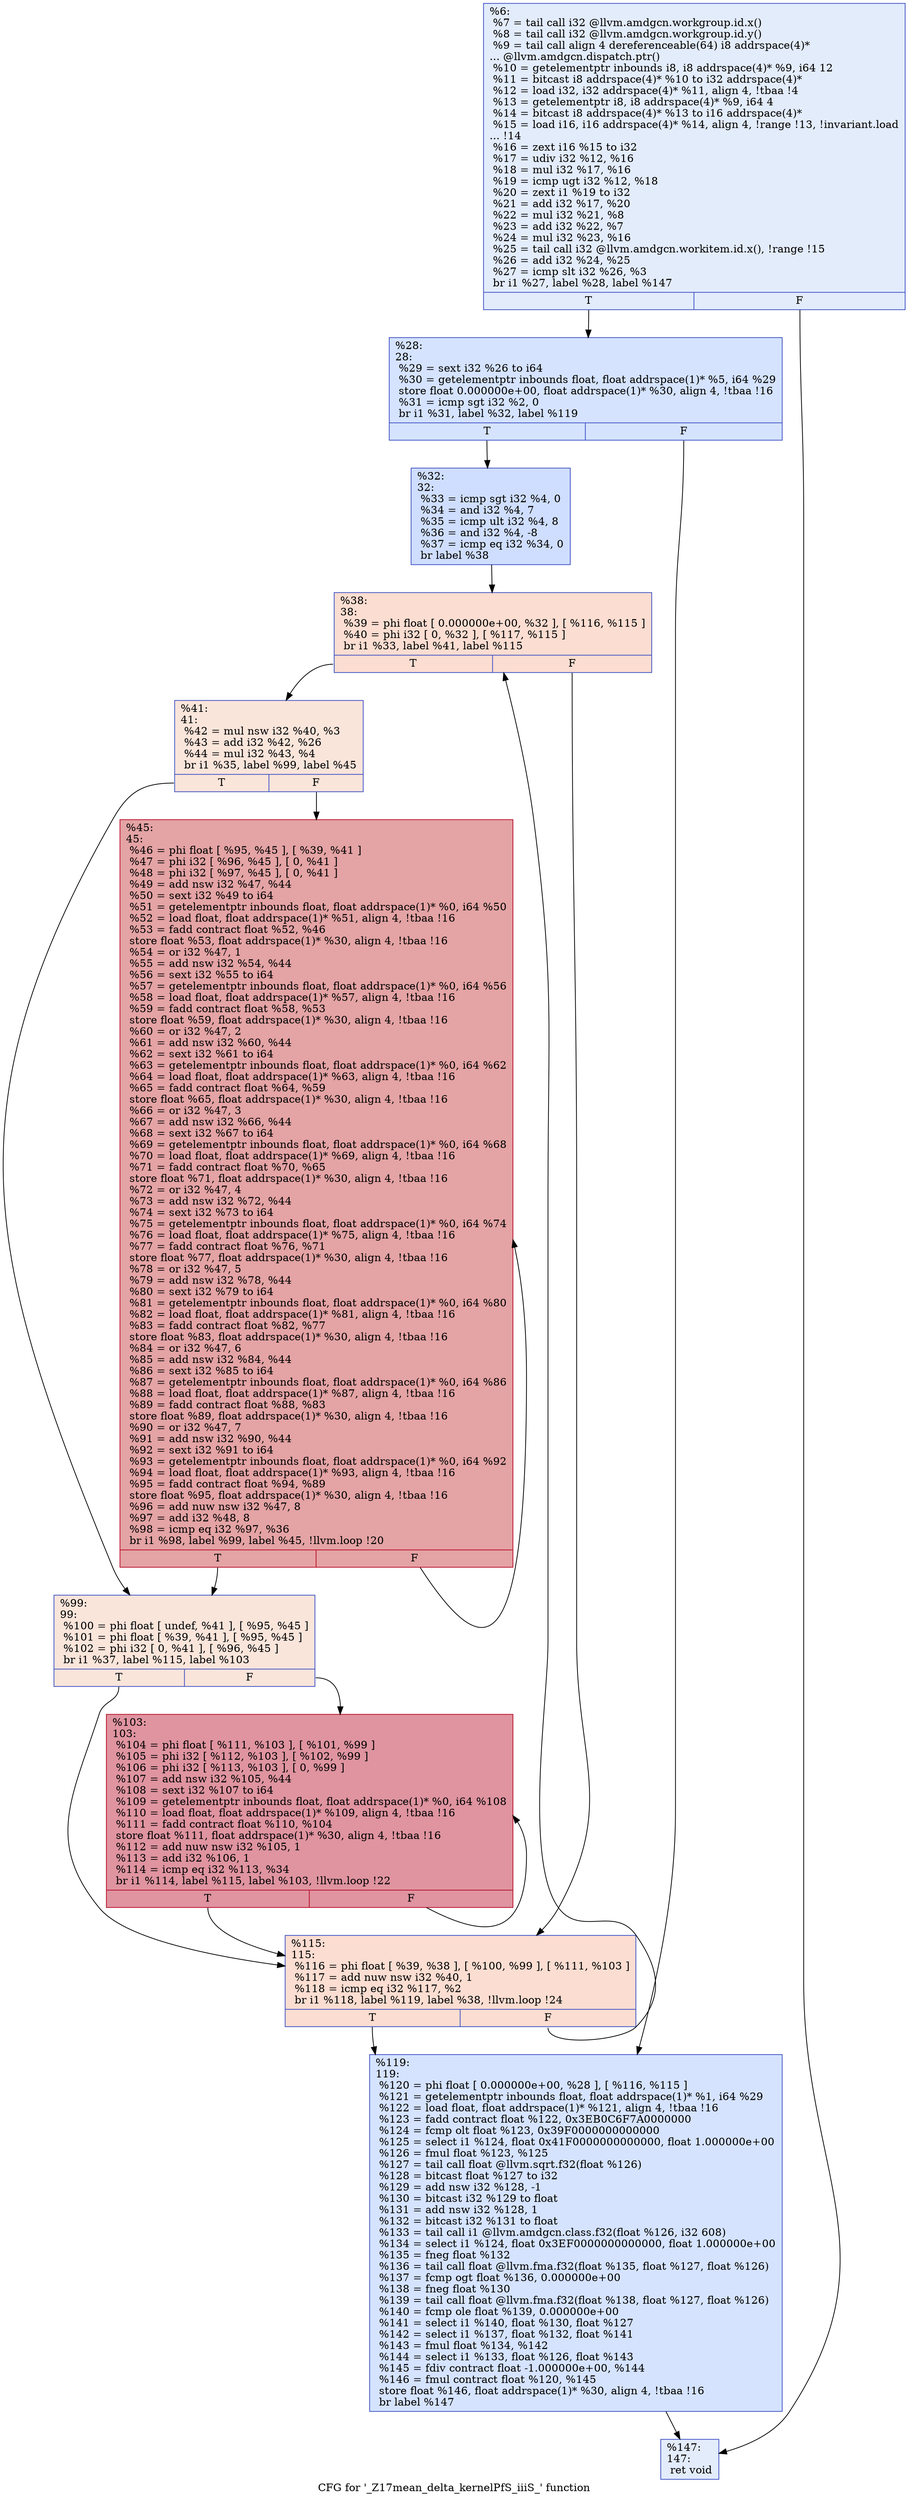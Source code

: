 digraph "CFG for '_Z17mean_delta_kernelPfS_iiiS_' function" {
	label="CFG for '_Z17mean_delta_kernelPfS_iiiS_' function";

	Node0x545cea0 [shape=record,color="#3d50c3ff", style=filled, fillcolor="#bfd3f670",label="{%6:\l  %7 = tail call i32 @llvm.amdgcn.workgroup.id.x()\l  %8 = tail call i32 @llvm.amdgcn.workgroup.id.y()\l  %9 = tail call align 4 dereferenceable(64) i8 addrspace(4)*\l... @llvm.amdgcn.dispatch.ptr()\l  %10 = getelementptr inbounds i8, i8 addrspace(4)* %9, i64 12\l  %11 = bitcast i8 addrspace(4)* %10 to i32 addrspace(4)*\l  %12 = load i32, i32 addrspace(4)* %11, align 4, !tbaa !4\l  %13 = getelementptr i8, i8 addrspace(4)* %9, i64 4\l  %14 = bitcast i8 addrspace(4)* %13 to i16 addrspace(4)*\l  %15 = load i16, i16 addrspace(4)* %14, align 4, !range !13, !invariant.load\l... !14\l  %16 = zext i16 %15 to i32\l  %17 = udiv i32 %12, %16\l  %18 = mul i32 %17, %16\l  %19 = icmp ugt i32 %12, %18\l  %20 = zext i1 %19 to i32\l  %21 = add i32 %17, %20\l  %22 = mul i32 %21, %8\l  %23 = add i32 %22, %7\l  %24 = mul i32 %23, %16\l  %25 = tail call i32 @llvm.amdgcn.workitem.id.x(), !range !15\l  %26 = add i32 %24, %25\l  %27 = icmp slt i32 %26, %3\l  br i1 %27, label %28, label %147\l|{<s0>T|<s1>F}}"];
	Node0x545cea0:s0 -> Node0x545f6b0;
	Node0x545cea0:s1 -> Node0x545f740;
	Node0x545f6b0 [shape=record,color="#3d50c3ff", style=filled, fillcolor="#a1c0ff70",label="{%28:\l28:                                               \l  %29 = sext i32 %26 to i64\l  %30 = getelementptr inbounds float, float addrspace(1)* %5, i64 %29\l  store float 0.000000e+00, float addrspace(1)* %30, align 4, !tbaa !16\l  %31 = icmp sgt i32 %2, 0\l  br i1 %31, label %32, label %119\l|{<s0>T|<s1>F}}"];
	Node0x545f6b0:s0 -> Node0x5460600;
	Node0x545f6b0:s1 -> Node0x5460690;
	Node0x5460600 [shape=record,color="#3d50c3ff", style=filled, fillcolor="#93b5fe70",label="{%32:\l32:                                               \l  %33 = icmp sgt i32 %4, 0\l  %34 = and i32 %4, 7\l  %35 = icmp ult i32 %4, 8\l  %36 = and i32 %4, -8\l  %37 = icmp eq i32 %34, 0\l  br label %38\l}"];
	Node0x5460600 -> Node0x5460c50;
	Node0x5460c50 [shape=record,color="#3d50c3ff", style=filled, fillcolor="#f7b39670",label="{%38:\l38:                                               \l  %39 = phi float [ 0.000000e+00, %32 ], [ %116, %115 ]\l  %40 = phi i32 [ 0, %32 ], [ %117, %115 ]\l  br i1 %33, label %41, label %115\l|{<s0>T|<s1>F}}"];
	Node0x5460c50:s0 -> Node0x5460fa0;
	Node0x5460c50:s1 -> Node0x5460d40;
	Node0x5460fa0 [shape=record,color="#3d50c3ff", style=filled, fillcolor="#f4c5ad70",label="{%41:\l41:                                               \l  %42 = mul nsw i32 %40, %3\l  %43 = add i32 %42, %26\l  %44 = mul i32 %43, %4\l  br i1 %35, label %99, label %45\l|{<s0>T|<s1>F}}"];
	Node0x5460fa0:s0 -> Node0x5461290;
	Node0x5460fa0:s1 -> Node0x54612e0;
	Node0x54612e0 [shape=record,color="#b70d28ff", style=filled, fillcolor="#c32e3170",label="{%45:\l45:                                               \l  %46 = phi float [ %95, %45 ], [ %39, %41 ]\l  %47 = phi i32 [ %96, %45 ], [ 0, %41 ]\l  %48 = phi i32 [ %97, %45 ], [ 0, %41 ]\l  %49 = add nsw i32 %47, %44\l  %50 = sext i32 %49 to i64\l  %51 = getelementptr inbounds float, float addrspace(1)* %0, i64 %50\l  %52 = load float, float addrspace(1)* %51, align 4, !tbaa !16\l  %53 = fadd contract float %52, %46\l  store float %53, float addrspace(1)* %30, align 4, !tbaa !16\l  %54 = or i32 %47, 1\l  %55 = add nsw i32 %54, %44\l  %56 = sext i32 %55 to i64\l  %57 = getelementptr inbounds float, float addrspace(1)* %0, i64 %56\l  %58 = load float, float addrspace(1)* %57, align 4, !tbaa !16\l  %59 = fadd contract float %58, %53\l  store float %59, float addrspace(1)* %30, align 4, !tbaa !16\l  %60 = or i32 %47, 2\l  %61 = add nsw i32 %60, %44\l  %62 = sext i32 %61 to i64\l  %63 = getelementptr inbounds float, float addrspace(1)* %0, i64 %62\l  %64 = load float, float addrspace(1)* %63, align 4, !tbaa !16\l  %65 = fadd contract float %64, %59\l  store float %65, float addrspace(1)* %30, align 4, !tbaa !16\l  %66 = or i32 %47, 3\l  %67 = add nsw i32 %66, %44\l  %68 = sext i32 %67 to i64\l  %69 = getelementptr inbounds float, float addrspace(1)* %0, i64 %68\l  %70 = load float, float addrspace(1)* %69, align 4, !tbaa !16\l  %71 = fadd contract float %70, %65\l  store float %71, float addrspace(1)* %30, align 4, !tbaa !16\l  %72 = or i32 %47, 4\l  %73 = add nsw i32 %72, %44\l  %74 = sext i32 %73 to i64\l  %75 = getelementptr inbounds float, float addrspace(1)* %0, i64 %74\l  %76 = load float, float addrspace(1)* %75, align 4, !tbaa !16\l  %77 = fadd contract float %76, %71\l  store float %77, float addrspace(1)* %30, align 4, !tbaa !16\l  %78 = or i32 %47, 5\l  %79 = add nsw i32 %78, %44\l  %80 = sext i32 %79 to i64\l  %81 = getelementptr inbounds float, float addrspace(1)* %0, i64 %80\l  %82 = load float, float addrspace(1)* %81, align 4, !tbaa !16\l  %83 = fadd contract float %82, %77\l  store float %83, float addrspace(1)* %30, align 4, !tbaa !16\l  %84 = or i32 %47, 6\l  %85 = add nsw i32 %84, %44\l  %86 = sext i32 %85 to i64\l  %87 = getelementptr inbounds float, float addrspace(1)* %0, i64 %86\l  %88 = load float, float addrspace(1)* %87, align 4, !tbaa !16\l  %89 = fadd contract float %88, %83\l  store float %89, float addrspace(1)* %30, align 4, !tbaa !16\l  %90 = or i32 %47, 7\l  %91 = add nsw i32 %90, %44\l  %92 = sext i32 %91 to i64\l  %93 = getelementptr inbounds float, float addrspace(1)* %0, i64 %92\l  %94 = load float, float addrspace(1)* %93, align 4, !tbaa !16\l  %95 = fadd contract float %94, %89\l  store float %95, float addrspace(1)* %30, align 4, !tbaa !16\l  %96 = add nuw nsw i32 %47, 8\l  %97 = add i32 %48, 8\l  %98 = icmp eq i32 %97, %36\l  br i1 %98, label %99, label %45, !llvm.loop !20\l|{<s0>T|<s1>F}}"];
	Node0x54612e0:s0 -> Node0x5461290;
	Node0x54612e0:s1 -> Node0x54612e0;
	Node0x5461290 [shape=record,color="#3d50c3ff", style=filled, fillcolor="#f4c5ad70",label="{%99:\l99:                                               \l  %100 = phi float [ undef, %41 ], [ %95, %45 ]\l  %101 = phi float [ %39, %41 ], [ %95, %45 ]\l  %102 = phi i32 [ 0, %41 ], [ %96, %45 ]\l  br i1 %37, label %115, label %103\l|{<s0>T|<s1>F}}"];
	Node0x5461290:s0 -> Node0x5460d40;
	Node0x5461290:s1 -> Node0x5464710;
	Node0x5464710 [shape=record,color="#b70d28ff", style=filled, fillcolor="#b70d2870",label="{%103:\l103:                                              \l  %104 = phi float [ %111, %103 ], [ %101, %99 ]\l  %105 = phi i32 [ %112, %103 ], [ %102, %99 ]\l  %106 = phi i32 [ %113, %103 ], [ 0, %99 ]\l  %107 = add nsw i32 %105, %44\l  %108 = sext i32 %107 to i64\l  %109 = getelementptr inbounds float, float addrspace(1)* %0, i64 %108\l  %110 = load float, float addrspace(1)* %109, align 4, !tbaa !16\l  %111 = fadd contract float %110, %104\l  store float %111, float addrspace(1)* %30, align 4, !tbaa !16\l  %112 = add nuw nsw i32 %105, 1\l  %113 = add i32 %106, 1\l  %114 = icmp eq i32 %113, %34\l  br i1 %114, label %115, label %103, !llvm.loop !22\l|{<s0>T|<s1>F}}"];
	Node0x5464710:s0 -> Node0x5460d40;
	Node0x5464710:s1 -> Node0x5464710;
	Node0x5460d40 [shape=record,color="#3d50c3ff", style=filled, fillcolor="#f7b39670",label="{%115:\l115:                                              \l  %116 = phi float [ %39, %38 ], [ %100, %99 ], [ %111, %103 ]\l  %117 = add nuw nsw i32 %40, 1\l  %118 = icmp eq i32 %117, %2\l  br i1 %118, label %119, label %38, !llvm.loop !24\l|{<s0>T|<s1>F}}"];
	Node0x5460d40:s0 -> Node0x5460690;
	Node0x5460d40:s1 -> Node0x5460c50;
	Node0x5460690 [shape=record,color="#3d50c3ff", style=filled, fillcolor="#a1c0ff70",label="{%119:\l119:                                              \l  %120 = phi float [ 0.000000e+00, %28 ], [ %116, %115 ]\l  %121 = getelementptr inbounds float, float addrspace(1)* %1, i64 %29\l  %122 = load float, float addrspace(1)* %121, align 4, !tbaa !16\l  %123 = fadd contract float %122, 0x3EB0C6F7A0000000\l  %124 = fcmp olt float %123, 0x39F0000000000000\l  %125 = select i1 %124, float 0x41F0000000000000, float 1.000000e+00\l  %126 = fmul float %123, %125\l  %127 = tail call float @llvm.sqrt.f32(float %126)\l  %128 = bitcast float %127 to i32\l  %129 = add nsw i32 %128, -1\l  %130 = bitcast i32 %129 to float\l  %131 = add nsw i32 %128, 1\l  %132 = bitcast i32 %131 to float\l  %133 = tail call i1 @llvm.amdgcn.class.f32(float %126, i32 608)\l  %134 = select i1 %124, float 0x3EF0000000000000, float 1.000000e+00\l  %135 = fneg float %132\l  %136 = tail call float @llvm.fma.f32(float %135, float %127, float %126)\l  %137 = fcmp ogt float %136, 0.000000e+00\l  %138 = fneg float %130\l  %139 = tail call float @llvm.fma.f32(float %138, float %127, float %126)\l  %140 = fcmp ole float %139, 0.000000e+00\l  %141 = select i1 %140, float %130, float %127\l  %142 = select i1 %137, float %132, float %141\l  %143 = fmul float %134, %142\l  %144 = select i1 %133, float %126, float %143\l  %145 = fdiv contract float -1.000000e+00, %144\l  %146 = fmul contract float %120, %145\l  store float %146, float addrspace(1)* %30, align 4, !tbaa !16\l  br label %147\l}"];
	Node0x5460690 -> Node0x545f740;
	Node0x545f740 [shape=record,color="#3d50c3ff", style=filled, fillcolor="#bfd3f670",label="{%147:\l147:                                              \l  ret void\l}"];
}

